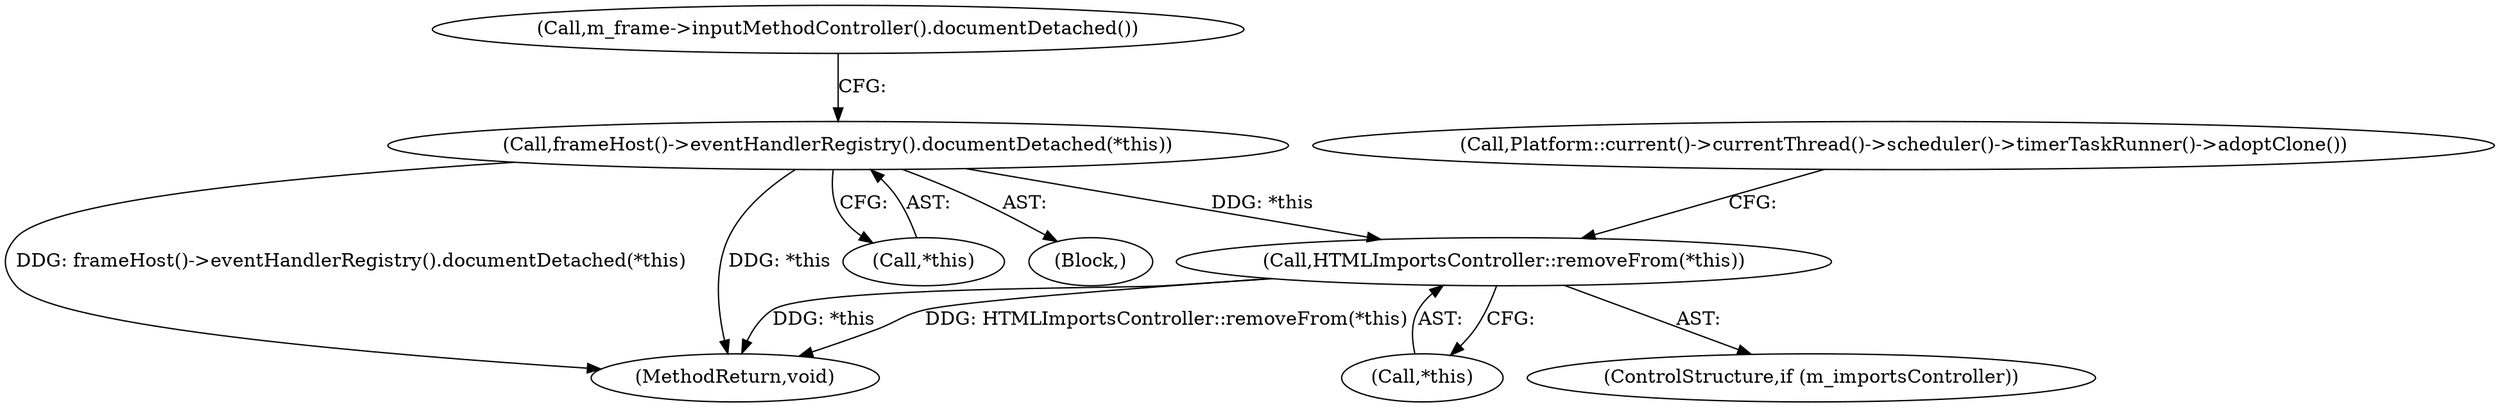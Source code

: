digraph "0_Chrome_4c8b008f055f79e622344627fed7f820375a4f01@API" {
"1000224" [label="(Call,HTMLImportsController::removeFrom(*this))"];
"1000214" [label="(Call,frameHost()->eventHandlerRegistry().documentDetached(*this))"];
"1000215" [label="(Call,*this)"];
"1000240" [label="(MethodReturn,void)"];
"1000214" [label="(Call,frameHost()->eventHandlerRegistry().documentDetached(*this))"];
"1000217" [label="(Call,m_frame->inputMethodController().documentDetached())"];
"1000102" [label="(Block,)"];
"1000222" [label="(ControlStructure,if (m_importsController))"];
"1000228" [label="(Call,Platform::current()->currentThread()->scheduler()->timerTaskRunner()->adoptClone())"];
"1000224" [label="(Call,HTMLImportsController::removeFrom(*this))"];
"1000225" [label="(Call,*this)"];
"1000224" -> "1000222"  [label="AST: "];
"1000224" -> "1000225"  [label="CFG: "];
"1000225" -> "1000224"  [label="AST: "];
"1000228" -> "1000224"  [label="CFG: "];
"1000224" -> "1000240"  [label="DDG: *this"];
"1000224" -> "1000240"  [label="DDG: HTMLImportsController::removeFrom(*this)"];
"1000214" -> "1000224"  [label="DDG: *this"];
"1000214" -> "1000102"  [label="AST: "];
"1000214" -> "1000215"  [label="CFG: "];
"1000215" -> "1000214"  [label="AST: "];
"1000217" -> "1000214"  [label="CFG: "];
"1000214" -> "1000240"  [label="DDG: frameHost()->eventHandlerRegistry().documentDetached(*this)"];
"1000214" -> "1000240"  [label="DDG: *this"];
}
